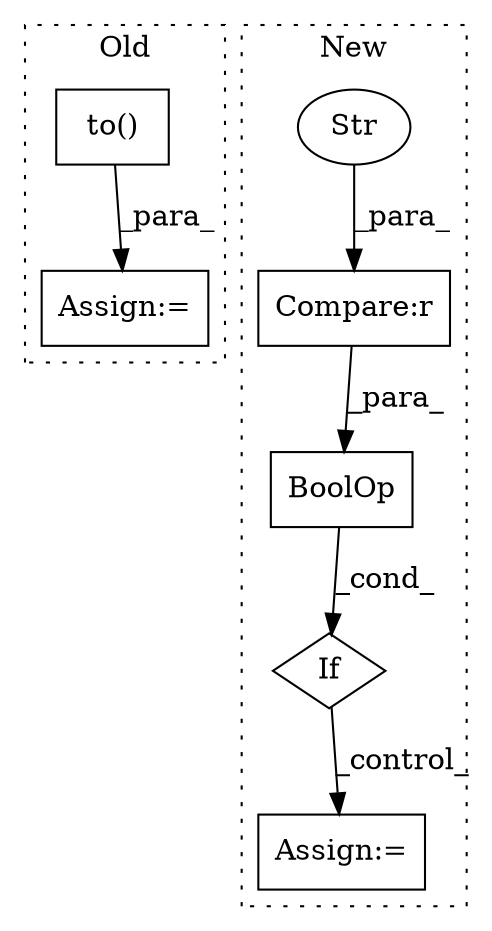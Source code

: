digraph G {
subgraph cluster0 {
1 [label="to()" a="75" s="8290,8324" l="28,1" shape="box"];
6 [label="Assign:=" a="68" s="8287" l="3" shape="box"];
label = "Old";
style="dotted";
}
subgraph cluster1 {
2 [label="BoolOp" a="72" s="9979" l="49" shape="box"];
3 [label="Compare:r" a="40" s="10006" l="22" shape="box"];
4 [label="If" a="96" s="9979" l="0" shape="diamond"];
5 [label="Assign:=" a="68" s="10067" l="3" shape="box"];
7 [label="Str" a="66" s="10018" l="10" shape="ellipse"];
label = "New";
style="dotted";
}
1 -> 6 [label="_para_"];
2 -> 4 [label="_cond_"];
3 -> 2 [label="_para_"];
4 -> 5 [label="_control_"];
7 -> 3 [label="_para_"];
}